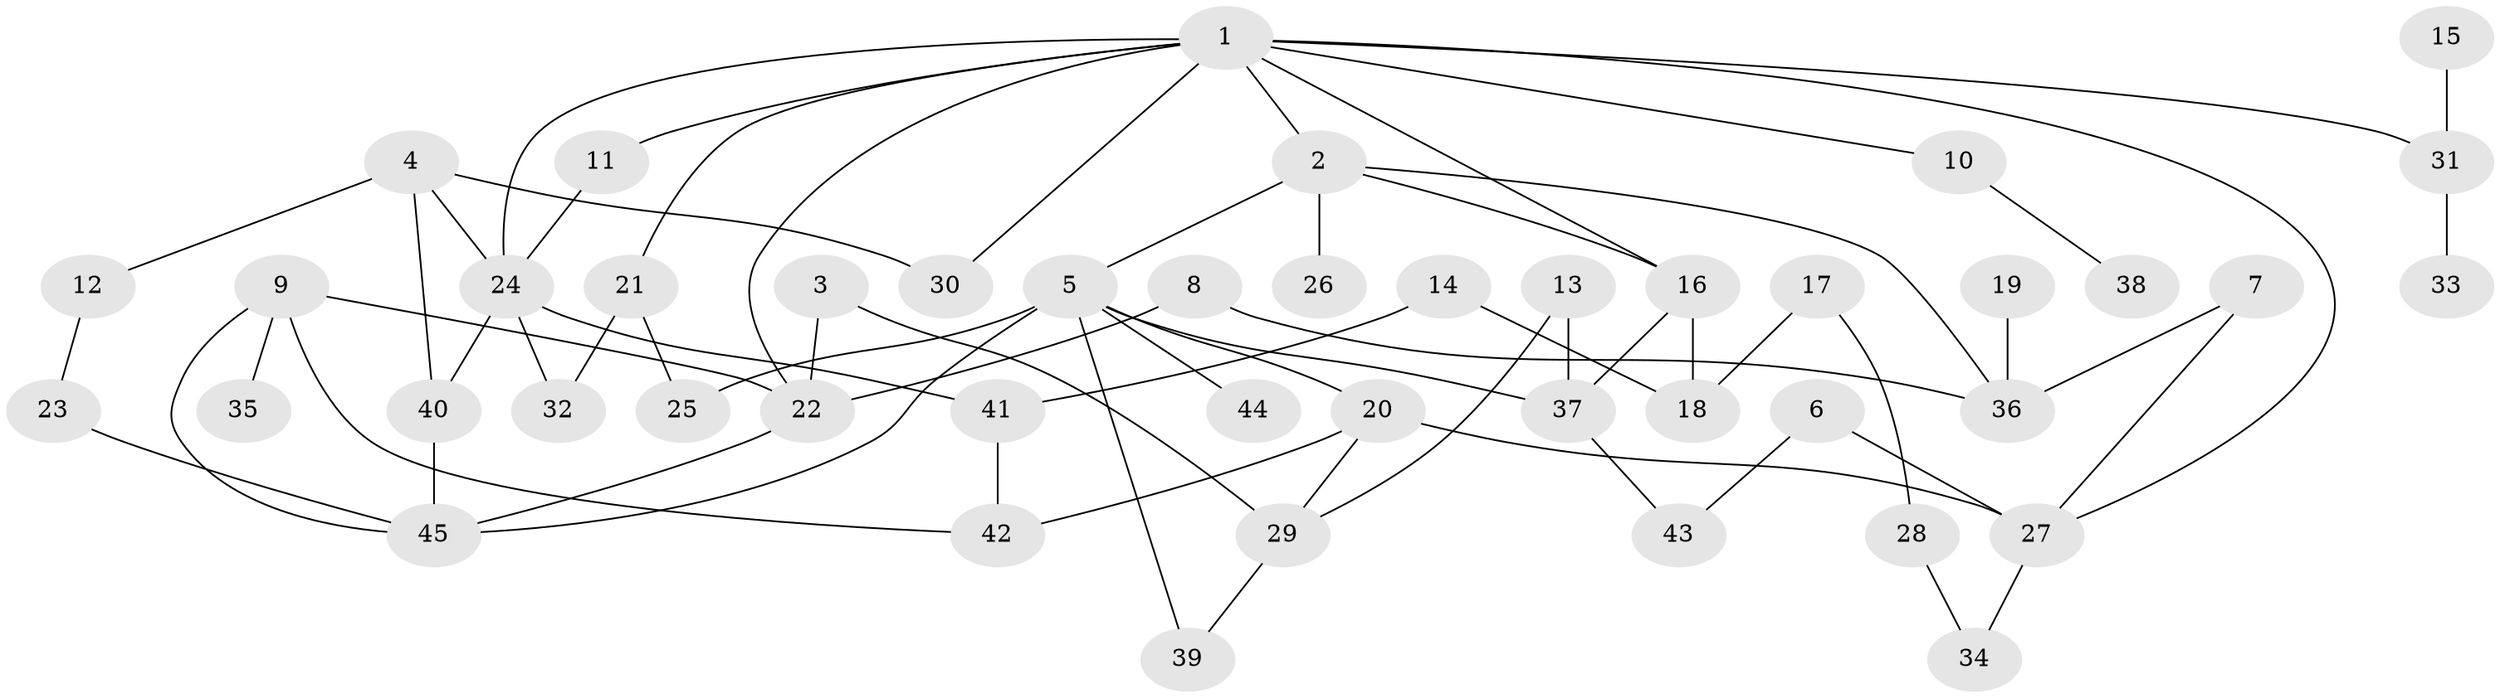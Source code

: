 // original degree distribution, {6: 0.011111111111111112, 8: 0.011111111111111112, 4: 0.12222222222222222, 3: 0.1, 2: 0.32222222222222224, 5: 0.07777777777777778, 7: 0.022222222222222223, 1: 0.3333333333333333}
// Generated by graph-tools (version 1.1) at 2025/00/03/09/25 03:00:57]
// undirected, 45 vertices, 66 edges
graph export_dot {
graph [start="1"]
  node [color=gray90,style=filled];
  1;
  2;
  3;
  4;
  5;
  6;
  7;
  8;
  9;
  10;
  11;
  12;
  13;
  14;
  15;
  16;
  17;
  18;
  19;
  20;
  21;
  22;
  23;
  24;
  25;
  26;
  27;
  28;
  29;
  30;
  31;
  32;
  33;
  34;
  35;
  36;
  37;
  38;
  39;
  40;
  41;
  42;
  43;
  44;
  45;
  1 -- 2 [weight=1.0];
  1 -- 10 [weight=1.0];
  1 -- 11 [weight=1.0];
  1 -- 16 [weight=1.0];
  1 -- 21 [weight=1.0];
  1 -- 22 [weight=1.0];
  1 -- 24 [weight=1.0];
  1 -- 27 [weight=1.0];
  1 -- 30 [weight=1.0];
  1 -- 31 [weight=1.0];
  2 -- 5 [weight=1.0];
  2 -- 16 [weight=1.0];
  2 -- 26 [weight=1.0];
  2 -- 36 [weight=1.0];
  3 -- 22 [weight=1.0];
  3 -- 29 [weight=1.0];
  4 -- 12 [weight=1.0];
  4 -- 24 [weight=1.0];
  4 -- 30 [weight=1.0];
  4 -- 40 [weight=1.0];
  5 -- 20 [weight=1.0];
  5 -- 25 [weight=1.0];
  5 -- 37 [weight=1.0];
  5 -- 39 [weight=1.0];
  5 -- 44 [weight=1.0];
  5 -- 45 [weight=1.0];
  6 -- 27 [weight=1.0];
  6 -- 43 [weight=1.0];
  7 -- 27 [weight=1.0];
  7 -- 36 [weight=1.0];
  8 -- 22 [weight=1.0];
  8 -- 36 [weight=1.0];
  9 -- 22 [weight=1.0];
  9 -- 35 [weight=1.0];
  9 -- 42 [weight=1.0];
  9 -- 45 [weight=1.0];
  10 -- 38 [weight=1.0];
  11 -- 24 [weight=1.0];
  12 -- 23 [weight=1.0];
  13 -- 29 [weight=1.0];
  13 -- 37 [weight=1.0];
  14 -- 18 [weight=1.0];
  14 -- 41 [weight=1.0];
  15 -- 31 [weight=1.0];
  16 -- 18 [weight=1.0];
  16 -- 37 [weight=1.0];
  17 -- 18 [weight=1.0];
  17 -- 28 [weight=1.0];
  19 -- 36 [weight=1.0];
  20 -- 27 [weight=1.0];
  20 -- 29 [weight=1.0];
  20 -- 42 [weight=1.0];
  21 -- 25 [weight=1.0];
  21 -- 32 [weight=1.0];
  22 -- 45 [weight=1.0];
  23 -- 45 [weight=1.0];
  24 -- 32 [weight=1.0];
  24 -- 40 [weight=1.0];
  24 -- 41 [weight=1.0];
  27 -- 34 [weight=1.0];
  28 -- 34 [weight=1.0];
  29 -- 39 [weight=1.0];
  31 -- 33 [weight=1.0];
  37 -- 43 [weight=1.0];
  40 -- 45 [weight=1.0];
  41 -- 42 [weight=1.0];
}
